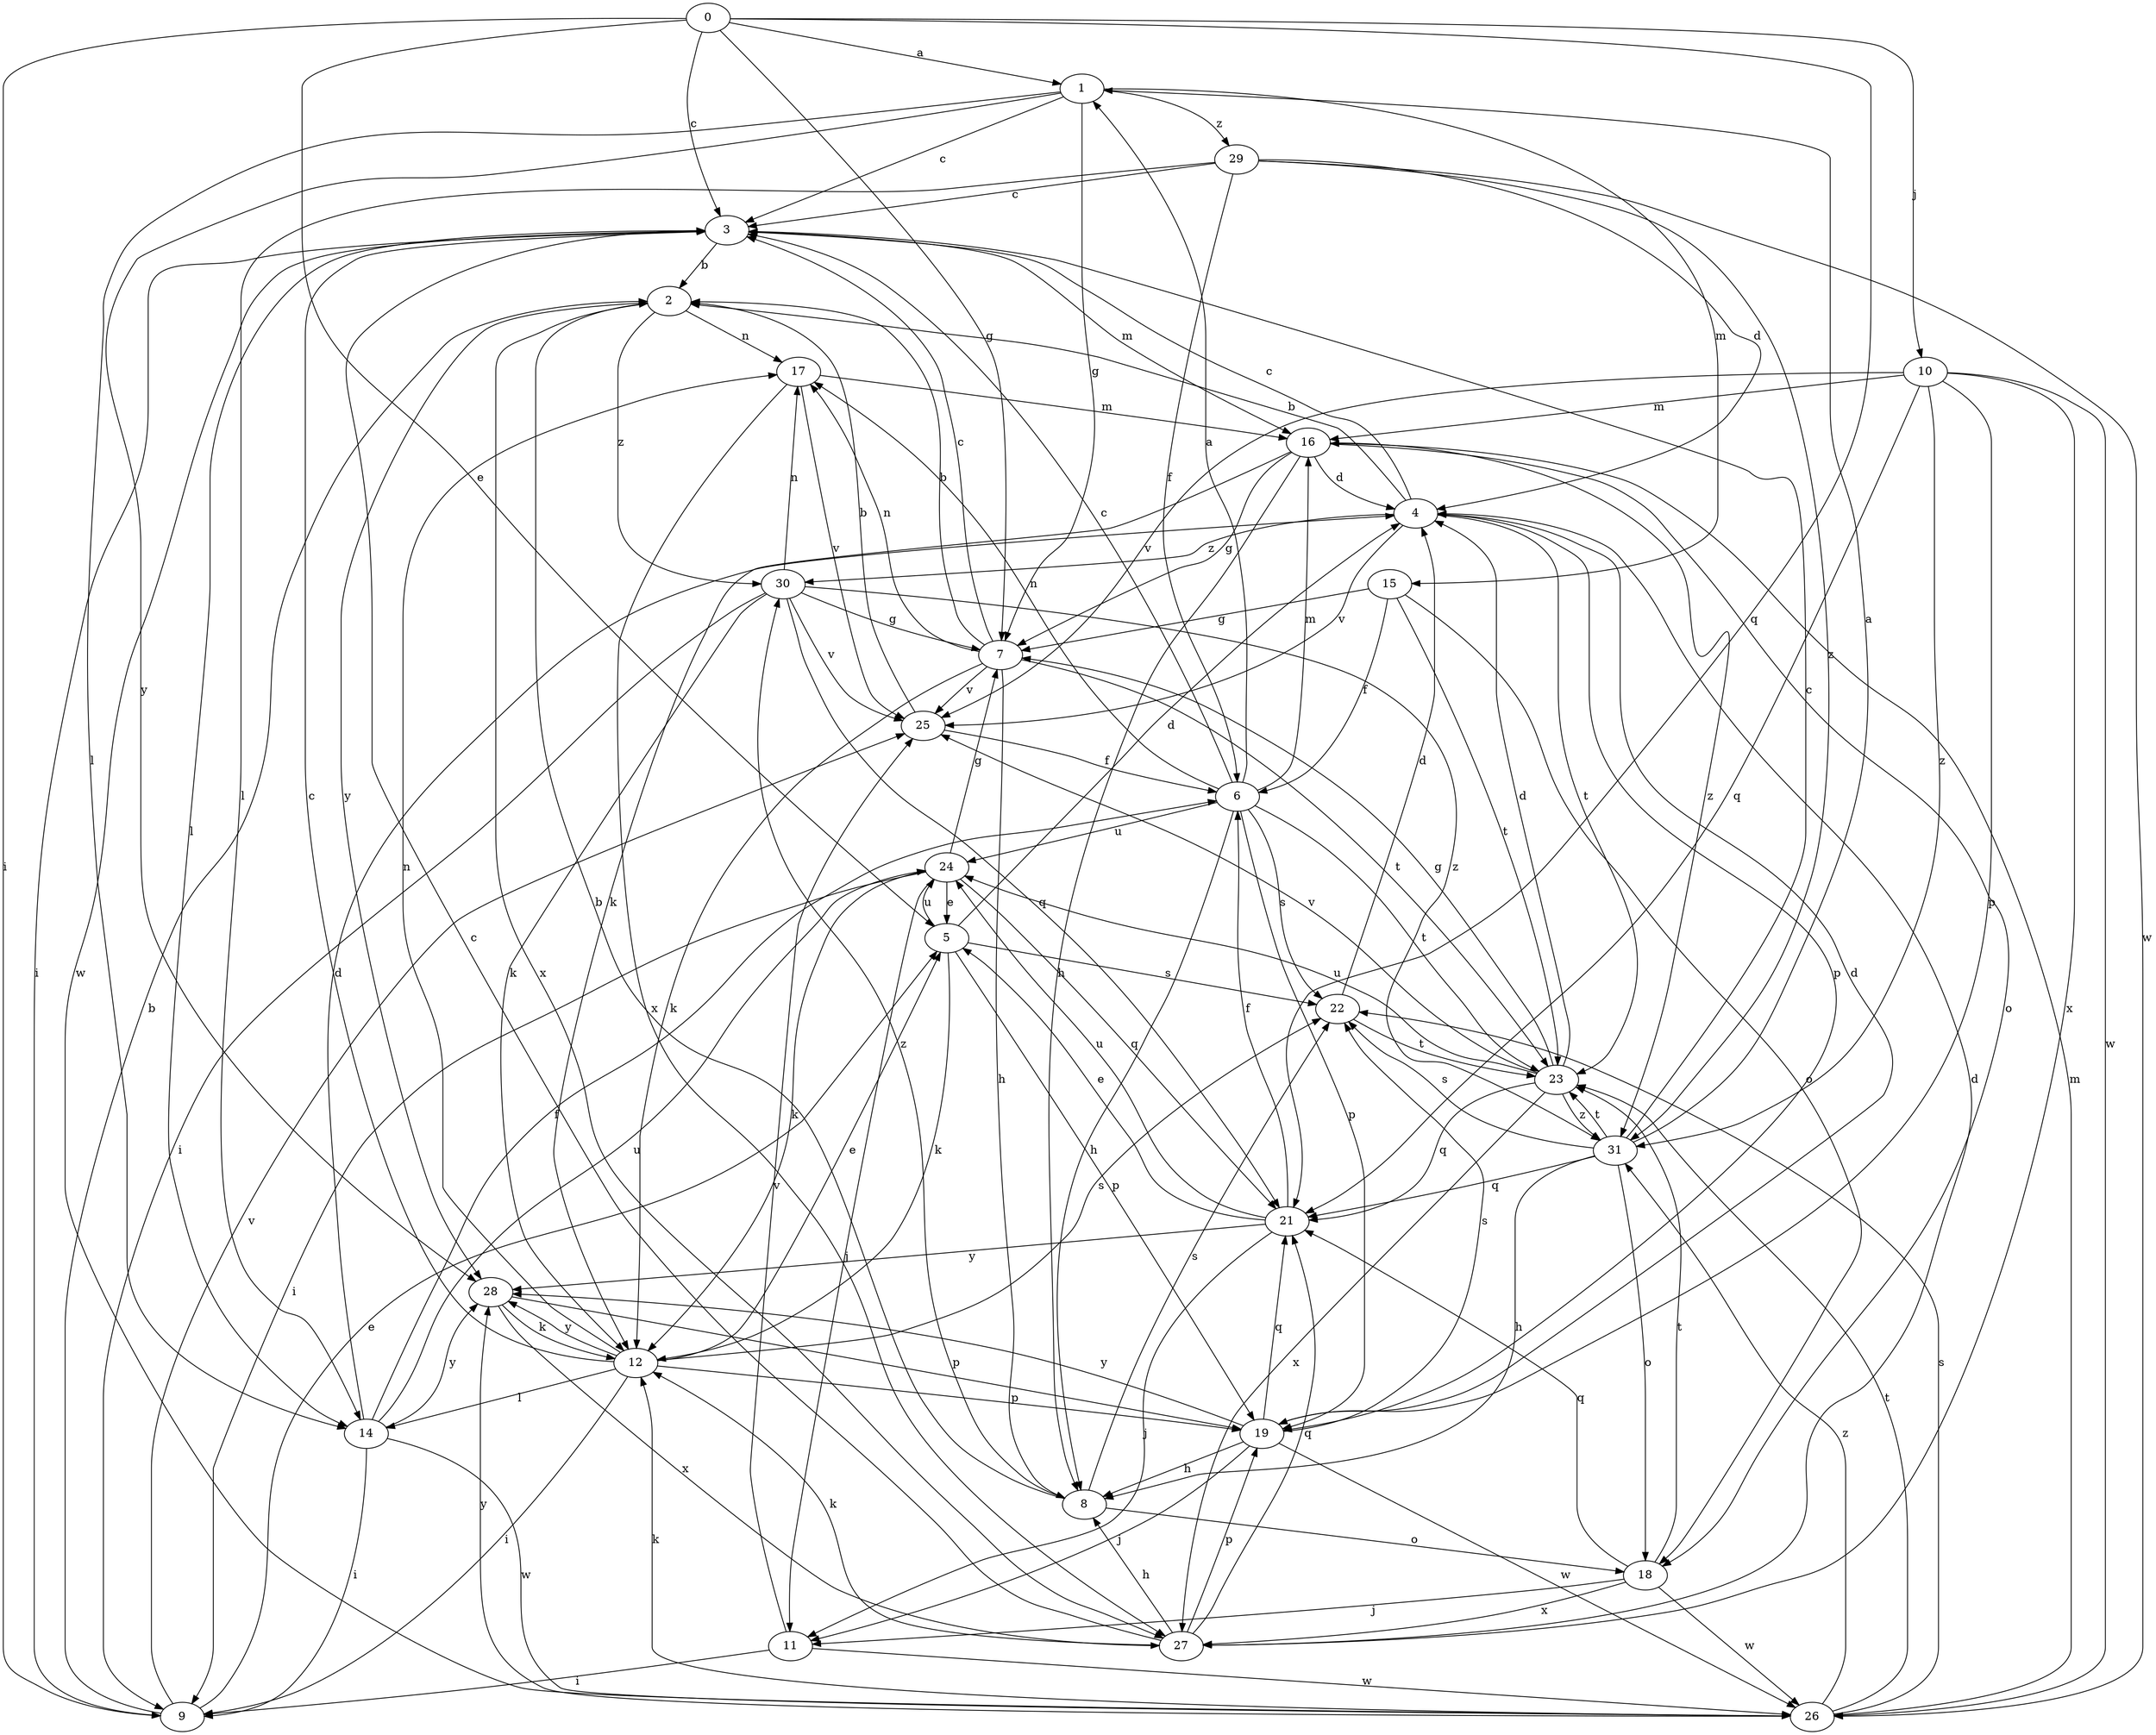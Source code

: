 strict digraph  {
0;
1;
2;
3;
4;
5;
6;
7;
8;
9;
10;
11;
12;
14;
15;
16;
17;
18;
19;
21;
22;
23;
24;
25;
26;
27;
28;
29;
30;
31;
0 -> 1  [label=a];
0 -> 3  [label=c];
0 -> 5  [label=e];
0 -> 7  [label=g];
0 -> 9  [label=i];
0 -> 10  [label=j];
0 -> 21  [label=q];
1 -> 3  [label=c];
1 -> 7  [label=g];
1 -> 14  [label=l];
1 -> 15  [label=m];
1 -> 28  [label=y];
1 -> 29  [label=z];
2 -> 17  [label=n];
2 -> 27  [label=x];
2 -> 28  [label=y];
2 -> 30  [label=z];
3 -> 2  [label=b];
3 -> 9  [label=i];
3 -> 14  [label=l];
3 -> 16  [label=m];
3 -> 26  [label=w];
4 -> 2  [label=b];
4 -> 3  [label=c];
4 -> 19  [label=p];
4 -> 23  [label=t];
4 -> 25  [label=v];
4 -> 30  [label=z];
5 -> 4  [label=d];
5 -> 12  [label=k];
5 -> 19  [label=p];
5 -> 22  [label=s];
5 -> 24  [label=u];
6 -> 1  [label=a];
6 -> 3  [label=c];
6 -> 8  [label=h];
6 -> 16  [label=m];
6 -> 17  [label=n];
6 -> 19  [label=p];
6 -> 22  [label=s];
6 -> 23  [label=t];
6 -> 24  [label=u];
7 -> 2  [label=b];
7 -> 3  [label=c];
7 -> 8  [label=h];
7 -> 12  [label=k];
7 -> 17  [label=n];
7 -> 23  [label=t];
7 -> 25  [label=v];
8 -> 2  [label=b];
8 -> 18  [label=o];
8 -> 22  [label=s];
8 -> 30  [label=z];
9 -> 2  [label=b];
9 -> 5  [label=e];
9 -> 25  [label=v];
10 -> 16  [label=m];
10 -> 19  [label=p];
10 -> 21  [label=q];
10 -> 25  [label=v];
10 -> 26  [label=w];
10 -> 27  [label=x];
10 -> 31  [label=z];
11 -> 9  [label=i];
11 -> 25  [label=v];
11 -> 26  [label=w];
12 -> 3  [label=c];
12 -> 5  [label=e];
12 -> 9  [label=i];
12 -> 14  [label=l];
12 -> 17  [label=n];
12 -> 19  [label=p];
12 -> 22  [label=s];
12 -> 28  [label=y];
14 -> 4  [label=d];
14 -> 6  [label=f];
14 -> 9  [label=i];
14 -> 24  [label=u];
14 -> 26  [label=w];
14 -> 28  [label=y];
15 -> 6  [label=f];
15 -> 7  [label=g];
15 -> 18  [label=o];
15 -> 23  [label=t];
16 -> 4  [label=d];
16 -> 7  [label=g];
16 -> 8  [label=h];
16 -> 12  [label=k];
16 -> 18  [label=o];
16 -> 31  [label=z];
17 -> 16  [label=m];
17 -> 25  [label=v];
17 -> 27  [label=x];
18 -> 11  [label=j];
18 -> 21  [label=q];
18 -> 23  [label=t];
18 -> 26  [label=w];
18 -> 27  [label=x];
19 -> 4  [label=d];
19 -> 8  [label=h];
19 -> 11  [label=j];
19 -> 21  [label=q];
19 -> 22  [label=s];
19 -> 26  [label=w];
19 -> 28  [label=y];
21 -> 5  [label=e];
21 -> 6  [label=f];
21 -> 11  [label=j];
21 -> 24  [label=u];
21 -> 28  [label=y];
22 -> 4  [label=d];
22 -> 23  [label=t];
23 -> 4  [label=d];
23 -> 7  [label=g];
23 -> 21  [label=q];
23 -> 24  [label=u];
23 -> 25  [label=v];
23 -> 27  [label=x];
23 -> 31  [label=z];
24 -> 5  [label=e];
24 -> 7  [label=g];
24 -> 9  [label=i];
24 -> 11  [label=j];
24 -> 12  [label=k];
24 -> 21  [label=q];
25 -> 2  [label=b];
25 -> 6  [label=f];
26 -> 12  [label=k];
26 -> 16  [label=m];
26 -> 22  [label=s];
26 -> 23  [label=t];
26 -> 28  [label=y];
26 -> 31  [label=z];
27 -> 3  [label=c];
27 -> 4  [label=d];
27 -> 8  [label=h];
27 -> 12  [label=k];
27 -> 19  [label=p];
27 -> 21  [label=q];
28 -> 12  [label=k];
28 -> 19  [label=p];
28 -> 27  [label=x];
29 -> 3  [label=c];
29 -> 4  [label=d];
29 -> 6  [label=f];
29 -> 14  [label=l];
29 -> 26  [label=w];
29 -> 31  [label=z];
30 -> 7  [label=g];
30 -> 9  [label=i];
30 -> 12  [label=k];
30 -> 17  [label=n];
30 -> 21  [label=q];
30 -> 25  [label=v];
30 -> 31  [label=z];
31 -> 1  [label=a];
31 -> 3  [label=c];
31 -> 8  [label=h];
31 -> 18  [label=o];
31 -> 21  [label=q];
31 -> 22  [label=s];
31 -> 23  [label=t];
}
